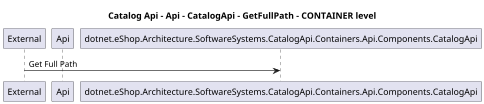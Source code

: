 @startuml
skinparam dpi 60

title Catalog Api - Api - CatalogApi - GetFullPath - CONTAINER level

participant "External" as C4InterFlow.Utils.ExternalSystem
participant "Api" as dotnet.eShop.Architecture.SoftwareSystems.CatalogApi.Containers.Api

C4InterFlow.Utils.ExternalSystem -> dotnet.eShop.Architecture.SoftwareSystems.CatalogApi.Containers.Api.Components.CatalogApi : Get Full Path


@enduml
